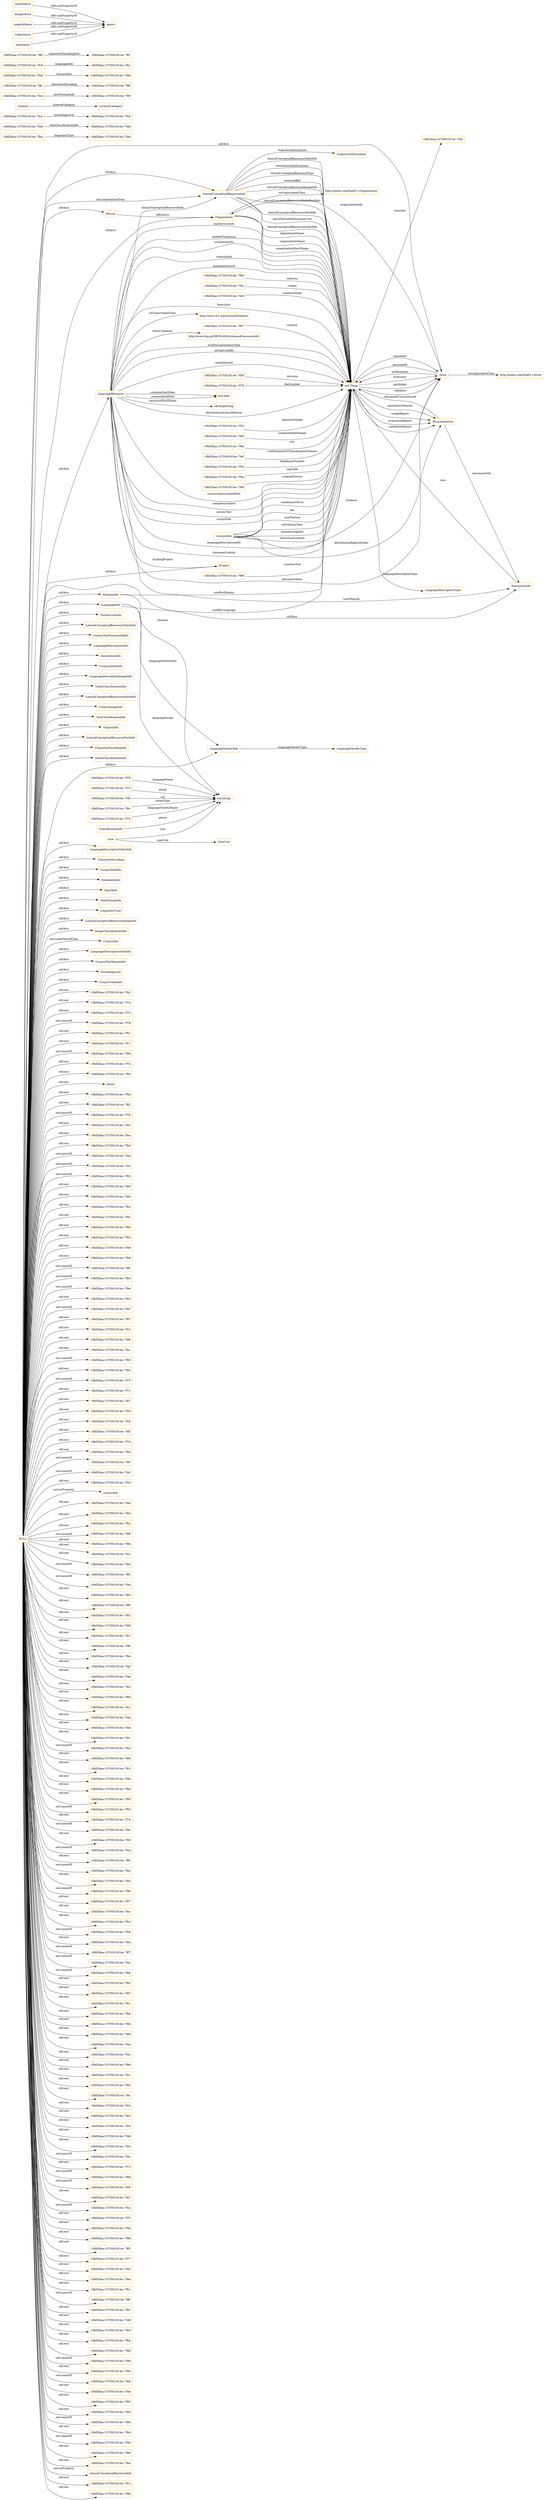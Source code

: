 digraph ar2dtool_diagram { 
rankdir=LR;
size="1501"
node [shape = rectangle, color="orange"]; ":Person" "-18bf28aa:1570501814e:-7f59" "-18bf28aa:1570501814e:-7fba" ":ToolServiceInfo" ":DocumentInfo" ":Actor" ":LexicalConceptualResourceVideoInfo" "-18bf28aa:1570501814e:-7f79" ":CorpusTextNumericalInfo" "-18bf28aa:1570501814e:-7f53" ":LanguageDescriptionInfo" "-18bf28aa:1570501814e:-7f94" "-18bf28aa:1570501814e:-7fa9" "-18bf28aa:1570501814e:-7fcb" "-18bf28aa:1570501814e:-7f70" ":AnnotationInfo" "http://xmlns.com/foaf/0.1/Actor" "-18bf28aa:1570501814e:-7f9a" ":License" ":CorpusAudioInfo" ":ClassificationInfo" "-18bf28aa:1570501814e:-7f9f" ":LanguageDescriptionImageInfo" "-18bf28aa:1570501814e:-7fa4" "-18bf28aa:1570501814e:-7fef" ":Project" ":VideoClassificationInfo" ":LanguageDescriptionType" ":LexicalConceptualResourceAudioInfo" ":CorpusImageInfo" ":TextClassificationInfo" "-18bf28aa:1570501814e:-7f56" ":OutputInfo" "-18bf28aa:1570501814e:-7f4a" "-18bf28aa:1570501814e:-7f69" "-18bf28aa:1570501814e:-7f76" ":LicenceInfo" ":LexicalConceptualResourceTextInfo" "-18bf28aa:1570501814e:-7f88" ":LanguageResource" ":Organization" ":CharacterEncodingInfo" "-18bf28aa:1570501814e:-7ffc" "-18bf28aa:1570501814e:-7fad" ":LexicalConceptualResourceInfo" "-18bf28aa:1570501814e:-7fdd" ":AudioClassificationInfo" "-18bf28aa:1570501814e:-7f7c" ":LanguageVarietyInfo" ":LanguageDescriptionVideoInfo" "-18bf28aa:1570501814e:-7fbc" ":CharacterEncoding" ":Size" ":Documentation" "-18bf28aa:1570501814e:-7fab" "-18bf28aa:1570501814e:-7f4f" "-18bf28aa:1570501814e:-7fc9" ":LanguageVarietyType" ":CorpusTextInfo" "http://xmlns.com/foaf/0.1/Organization" ":MetadataInfo" ":InputInfo" "-18bf28aa:1570501814e:-7ff1" ":DomainInfo" ":LicenseCategory" ":LanguageInfo" "-18bf28aa:1570501814e:-7f9d" "-18bf28aa:1570501814e:-7ff8" ":TextFormatInfo" "-18bf28aa:1570501814e:-7f5c" ":LingualityType" "-18bf28aa:1570501814e:-7fa6" ":LexicalConceptualResourceImageInfo" "-18bf28aa:1570501814e:-7fe9" ":ImageClassificationInfo" ":CorpusInfo" ":LanguageDescriptionTextInfo" ":CorpusTextNgramInfo" "http://www.w3.org/ns/dcat#Dataset" ":EncodingLevel" ":CorpusVideoInfo" "-18bf28aa:1570501814e:-7f97" "-18bf28aa:1570501814e:-7ff6" "-18bf28aa:1570501814e:-7fce" "-18bf28aa:1570501814e:-7f6c" ":SizeUnit" "-18bf28aa:1570501814e:-7fd0" ":LinguisticInformation" ; /*classes style*/
	":Organization" -> "http://xmlns.com/foaf/0.1/Organization" [ label = "owl:equivalentClass" ];
	":audioGenre" -> ":genre" [ label = "rdfs:subPropertyOf" ];
	":imageGenre" -> ":genre" [ label = "rdfs:subPropertyOf" ];
	":speechGenre" -> ":genre" [ label = "rdfs:subPropertyOf" ];
	":videoGenre" -> ":genre" [ label = "rdfs:subPropertyOf" ];
	":textGenre" -> ":genre" [ label = "rdfs:subPropertyOf" ];
	":LanguageResource" -> "http://www.ilsp.gr/META-XMLSchema#resourceInfo" [ label = "terms:replaces" ];
	":LanguageResource" -> "http://www.w3.org/ns/dcat#Dataset" [ label = "owl:equivalentClass" ];
	"NULL" -> "-18bf28aa:1570501814e:-7fa2" [ label = "rdf:rest" ];
	"NULL" -> "-18bf28aa:1570501814e:-7f7a" [ label = "rdf:rest" ];
	"NULL" -> "-18bf28aa:1570501814e:-7f72" [ label = "rdf:rest" ];
	"NULL" -> "-18bf28aa:1570501814e:-7f78" [ label = "owl:unionOf" ];
	"NULL" -> "-18bf28aa:1570501814e:-7f51" [ label = "rdf:rest" ];
	"NULL" -> "-18bf28aa:1570501814e:-7fc7" [ label = "rdf:rest" ];
	"NULL" -> ":DomainInfo" [ label = "rdf:first" ];
	"NULL" -> "-18bf28aa:1570501814e:-7f99" [ label = "owl:unionOf" ];
	"NULL" -> "-18bf28aa:1570501814e:-7f7e" [ label = "rdf:rest" ];
	"NULL" -> "-18bf28aa:1570501814e:-7fbf" [ label = "rdf:rest" ];
	"NULL" -> ":CorpusTextNumericalInfo" [ label = "rdf:first" ];
	"NULL" -> "rdf:nil" [ label = "rdf:rest" ];
	"NULL" -> "-18bf28aa:1570501814e:-7f5d" [ label = "rdf:rest" ];
	"NULL" -> "-18bf28aa:1570501814e:-7ff2" [ label = "rdf:rest" ];
	"NULL" -> "-18bf28aa:1570501814e:-7f7b" [ label = "owl:unionOf" ];
	"NULL" -> "-18bf28aa:1570501814e:-7fd1" [ label = "rdf:rest" ];
	"NULL" -> "-18bf28aa:1570501814e:-7fea" [ label = "rdf:rest" ];
	"NULL" -> "-18bf28aa:1570501814e:-7fb0" [ label = "rdf:rest" ];
	"NULL" -> "-18bf28aa:1570501814e:-7faa" [ label = "owl:unionOf" ];
	"NULL" -> "-18bf28aa:1570501814e:-7fcf" [ label = "owl:unionOf" ];
	"NULL" -> ":CorpusImageInfo" [ label = "rdf:first" ];
	"NULL" -> "-18bf28aa:1570501814e:-7f52" [ label = "owl:unionOf" ];
	"NULL" -> "-18bf28aa:1570501814e:-7f80" [ label = "rdf:rest" ];
	"NULL" -> ":LexicalConceptualResourceVideoInfo" [ label = "rdf:first" ];
	"NULL" -> "-18bf28aa:1570501814e:-7fd5" [ label = "rdf:rest" ];
	"NULL" -> "-18bf28aa:1570501814e:-7fb4" [ label = "rdf:rest" ];
	"NULL" -> "-18bf28aa:1570501814e:-7f8c" [ label = "rdf:rest" ];
	"NULL" -> "-18bf28aa:1570501814e:-7f84" [ label = "rdf:rest" ];
	"NULL" -> ":Organization" [ label = "rdf:first" ];
	"NULL" -> "-18bf28aa:1570501814e:-7f63" [ label = "rdf:rest" ];
	"NULL" -> "-18bf28aa:1570501814e:-7fd9" [ label = "rdf:rest" ];
	"NULL" -> "-18bf28aa:1570501814e:-7fb8" [ label = "rdf:rest" ];
	"NULL" -> "-18bf28aa:1570501814e:-7ff0" [ label = "owl:unionOf" ];
	"NULL" -> "-18bf28aa:1570501814e:-7fb9" [ label = "owl:unionOf" ];
	"NULL" -> "-18bf28aa:1570501814e:-7f9e" [ label = "owl:unionOf" ];
	"NULL" -> ":LanguageVarietyInfo" [ label = "rdf:first" ];
	"NULL" -> "-18bf28aa:1570501814e:-7fe3" [ label = "rdf:rest" ];
	"NULL" -> "-18bf28aa:1570501814e:-7f87" [ label = "owl:unionOf" ];
	"NULL" -> "-18bf28aa:1570501814e:-7f67" [ label = "rdf:rest" ];
	"NULL" -> ":LexicalConceptualResourceImageInfo" [ label = "rdf:first" ];
	"NULL" -> "-18bf28aa:1570501814e:-7fc2" [ label = "rdf:rest" ];
	"NULL" -> "-18bf28aa:1570501814e:-7fdb" [ label = "rdf:rest" ];
	"NULL" -> "-18bf28aa:1570501814e:-7fa1" [ label = "rdf:rest" ];
	"NULL" -> ":CharacterEncodingInfo" [ label = "rdf:first" ];
	"NULL" -> "-18bf28aa:1570501814e:-7f93" [ label = "owl:unionOf" ];
	"NULL" -> "-18bf28aa:1570501814e:-7f92" [ label = "rdf:rest" ];
	"NULL" -> "-18bf28aa:1570501814e:-7f75" [ label = "owl:unionOf" ];
	"NULL" -> "-18bf28aa:1570501814e:-7f71" [ label = "rdf:rest" ];
	"NULL" -> "-18bf28aa:1570501814e:-7fe7" [ label = "rdf:rest" ];
	"NULL" -> "-18bf28aa:1570501814e:-7f50" [ label = "rdf:rest" ];
	"NULL" -> "-18bf28aa:1570501814e:-7fc6" [ label = "rdf:rest" ];
	"NULL" -> "-18bf28aa:1570501814e:-7fdf" [ label = "rdf:rest" ];
	"NULL" -> "-18bf28aa:1570501814e:-7f7d" [ label = "rdf:rest" ];
	"NULL" -> "-18bf28aa:1570501814e:-7fbe" [ label = "rdf:rest" ];
	"NULL" -> "-18bf28aa:1570501814e:-7f6f" [ label = "owl:unionOf" ];
	"NULL" -> ":ToolServiceInfo" [ label = "rdf:first" ];
	"NULL" -> "-18bf28aa:1570501814e:-7fa5" [ label = "owl:unionOf" ];
	"NULL" -> ":EncodingLevel" [ label = "rdf:first" ];
	"NULL" -> "-18bf28aa:1570501814e:-7f54" [ label = "rdf:rest" ];
	"NULL" -> ":corpusInfo" [ label = "owl:onProperty" ];
	"NULL" -> "-18bf28aa:1570501814e:-7fd4" [ label = "rdf:rest" ];
	"NULL" -> "-18bf28aa:1570501814e:-7fed" [ label = "rdf:rest" ];
	"NULL" -> "-18bf28aa:1570501814e:-7fb3" [ label = "rdf:rest" ];
	"NULL" -> "-18bf28aa:1570501814e:-7fa8" [ label = "owl:unionOf" ];
	"NULL" -> "-18bf28aa:1570501814e:-7f8b" [ label = "rdf:rest" ];
	"NULL" -> "-18bf28aa:1570501814e:-7fcc" [ label = "rdf:rest" ];
	"NULL" -> ":Actor" [ label = "rdf:first" ];
	"NULL" -> "-18bf28aa:1570501814e:-7f6a" [ label = "rdf:rest" ];
	"NULL" -> "-18bf28aa:1570501814e:-7ff5" [ label = "owl:unionOf" ];
	"NULL" -> "-18bf28aa:1570501814e:-7f4e" [ label = "owl:unionOf" ];
	"NULL" -> ":VideoClassificationInfo" [ label = "rdf:first" ];
	"NULL" -> "-18bf28aa:1570501814e:-7f83" [ label = "rdf:rest" ];
	"NULL" -> "-18bf28aa:1570501814e:-7ff9" [ label = "rdf:rest" ];
	"NULL" -> ":Person" [ label = "rdf:first" ];
	"NULL" -> ":CorpusAudioInfo" [ label = "rdf:first" ];
	"NULL" -> "-18bf28aa:1570501814e:-7f62" [ label = "rdf:rest" ];
	"NULL" -> "-18bf28aa:1570501814e:-7fd8" [ label = "rdf:rest" ];
	"NULL" -> ":CharacterEncoding" [ label = "rdf:first" ];
	"NULL" -> "-18bf28aa:1570501814e:-7fb7" [ label = "rdf:rest" ];
	"NULL" -> ":AudioClassificationInfo" [ label = "rdf:first" ];
	"NULL" -> "-18bf28aa:1570501814e:-7f8f" [ label = "rdf:rest" ];
	"NULL" -> "-18bf28aa:1570501814e:-7f6e" [ label = "rdf:rest" ];
	"NULL" -> "-18bf28aa:1570501814e:-7faf" [ label = "rdf:rest" ];
	"NULL" -> "-18bf28aa:1570501814e:-7f4d" [ label = "rdf:rest" ];
	"NULL" -> "-18bf28aa:1570501814e:-7fe2" [ label = "rdf:rest" ];
	"NULL" -> "-18bf28aa:1570501814e:-7f66" [ label = "rdf:rest" ];
	"NULL" -> ":TextClassificationInfo" [ label = "rdf:first" ];
	"NULL" -> "-18bf28aa:1570501814e:-7fc1" [ label = "rdf:rest" ];
	"NULL" -> "-18bf28aa:1570501814e:-7fda" [ label = "rdf:rest" ];
	"NULL" -> "-18bf28aa:1570501814e:-7fa0" [ label = "rdf:rest" ];
	"NULL" -> "-18bf28aa:1570501814e:-7f91" [ label = "rdf:rest" ];
	"NULL" -> "-18bf28aa:1570501814e:-7fa3" [ label = "owl:unionOf" ];
	"NULL" -> ":DocumentInfo" [ label = "rdf:first" ];
	"NULL" -> "-18bf28aa:1570501814e:-7fe6" [ label = "rdf:rest" ];
	"NULL" -> ":LexicalConceptualResourceTextInfo" [ label = "rdf:first" ];
	"NULL" -> "-18bf28aa:1570501814e:-7fc5" [ label = "rdf:rest" ];
	"NULL" -> "-18bf28aa:1570501814e:-7fde" [ label = "rdf:rest" ];
	"NULL" -> ":CorpusInfo" [ label = "owl:someValuesFrom" ];
	"NULL" -> "-18bf28aa:1570501814e:-7fbd" [ label = "rdf:rest" ];
	"NULL" -> "-18bf28aa:1570501814e:-7f95" [ label = "rdf:rest" ];
	"NULL" -> "-18bf28aa:1570501814e:-7f55" [ label = "owl:unionOf" ];
	"NULL" -> "-18bf28aa:1570501814e:-7f74" [ label = "rdf:rest" ];
	"NULL" -> ":CorpusTextNgramInfo" [ label = "rdf:first" ];
	"NULL" -> "-18bf28aa:1570501814e:-7fdc" [ label = "owl:unionOf" ];
	"NULL" -> "-18bf28aa:1570501814e:-7f5f" [ label = "rdf:rest" ];
	"NULL" -> "-18bf28aa:1570501814e:-7fcd" [ label = "owl:unionOf" ];
	"NULL" -> "-18bf28aa:1570501814e:-7ff4" [ label = "rdf:rest" ];
	"NULL" -> "-18bf28aa:1570501814e:-7fee" [ label = "owl:unionOf" ];
	"NULL" -> "-18bf28aa:1570501814e:-7fd3" [ label = "rdf:rest" ];
	"NULL" -> "-18bf28aa:1570501814e:-7f96" [ label = "owl:unionOf" ];
	"NULL" -> "-18bf28aa:1570501814e:-7f57" [ label = "rdf:rest" ];
	"NULL" -> "-18bf28aa:1570501814e:-7fec" [ label = "rdf:rest" ];
	"NULL" -> "-18bf28aa:1570501814e:-7fb2" [ label = "rdf:rest" ];
	"NULL" -> "-18bf28aa:1570501814e:-7f58" [ label = "owl:unionOf" ];
	"NULL" -> "-18bf28aa:1570501814e:-7f8a" [ label = "rdf:rest" ];
	"NULL" -> "-18bf28aa:1570501814e:-7ff7" [ label = "owl:unionOf" ];
	"NULL" -> "-18bf28aa:1570501814e:-7fac" [ label = "owl:unionOf" ];
	"NULL" -> "-18bf28aa:1570501814e:-7fbb" [ label = "owl:unionOf" ];
	"NULL" -> "-18bf28aa:1570501814e:-7f82" [ label = "rdf:rest" ];
	"NULL" -> "-18bf28aa:1570501814e:-7fd7" [ label = "rdf:rest" ];
	"NULL" -> "-18bf28aa:1570501814e:-7f61" [ label = "rdf:rest" ];
	"NULL" -> "-18bf28aa:1570501814e:-7fb6" [ label = "rdf:rest" ];
	"NULL" -> "-18bf28aa:1570501814e:-7f8e" [ label = "rdf:rest" ];
	"NULL" -> "-18bf28aa:1570501814e:-7f6d" [ label = "rdf:rest" ];
	"NULL" -> "-18bf28aa:1570501814e:-7fae" [ label = "rdf:rest" ];
	"NULL" -> ":CorpusTextInfo" [ label = "rdf:first" ];
	"NULL" -> ":LanguageDescriptionInfo" [ label = "rdf:first" ];
	"NULL" -> "-18bf28aa:1570501814e:-7f4c" [ label = "rdf:rest" ];
	"NULL" -> "-18bf28aa:1570501814e:-7f86" [ label = "rdf:rest" ];
	"NULL" -> ":AnnotationInfo" [ label = "rdf:first" ];
	"NULL" -> "-18bf28aa:1570501814e:-7fe1" [ label = "rdf:rest" ];
	"NULL" -> ":LexicalConceptualResourceInfo" [ label = "owl:someValuesFrom" ];
	"NULL" -> "-18bf28aa:1570501814e:-7f65" [ label = "rdf:rest" ];
	"NULL" -> "-18bf28aa:1570501814e:-7ffa" [ label = "rdf:rest" ];
	"NULL" -> ":TextFormatInfo" [ label = "rdf:first" ];
	"NULL" -> "-18bf28aa:1570501814e:-7fc0" [ label = "rdf:rest" ];
	"NULL" -> ":Project" [ label = "rdf:first" ];
	"NULL" -> ":MetadataInfo" [ label = "rdf:first" ];
	"NULL" -> "-18bf28aa:1570501814e:-7fe5" [ label = "rdf:rest" ];
	"NULL" -> ":LanguageInfo" [ label = "rdf:first" ];
	"NULL" -> ":LexicalConceptualResourceAudioInfo" [ label = "rdf:first" ];
	"NULL" -> "-18bf28aa:1570501814e:-7fc4" [ label = "rdf:rest" ];
	"NULL" -> "-18bf28aa:1570501814e:-7f48" [ label = "rdf:rest" ];
	"NULL" -> "-18bf28aa:1570501814e:-7f5a" [ label = "rdf:rest" ];
	"NULL" -> "-18bf28aa:1570501814e:-7f9c" [ label = "owl:unionOf" ];
	"NULL" -> "-18bf28aa:1570501814e:-7f73" [ label = "rdf:rest" ];
	"NULL" -> "-18bf28aa:1570501814e:-7f68" [ label = "owl:unionOf" ];
	"NULL" -> "-18bf28aa:1570501814e:-7fc8" [ label = "owl:unionOf" ];
	"NULL" -> ":OutputInfo" [ label = "rdf:first" ];
	"NULL" -> "-18bf28aa:1570501814e:-7fa7" [ label = "rdf:rest" ];
	"NULL" -> "-18bf28aa:1570501814e:-7fca" [ label = "owl:unionOf" ];
	"NULL" -> "-18bf28aa:1570501814e:-7f7f" [ label = "rdf:rest" ];
	"NULL" -> "-18bf28aa:1570501814e:-7f5e" [ label = "rdf:rest" ];
	"NULL" -> "-18bf28aa:1570501814e:-7f98" [ label = "rdf:rest" ];
	"NULL" -> ":CorpusVideoInfo" [ label = "rdf:first" ];
	"NULL" -> "-18bf28aa:1570501814e:-7ff3" [ label = "rdf:rest" ];
	"NULL" -> "-18bf28aa:1570501814e:-7f77" [ label = "rdf:rest" ];
	"NULL" -> "-18bf28aa:1570501814e:-7fd2" [ label = "rdf:rest" ];
	"NULL" -> "-18bf28aa:1570501814e:-7feb" [ label = "rdf:rest" ];
	"NULL" -> "-18bf28aa:1570501814e:-7fb1" [ label = "rdf:rest" ];
	"NULL" -> "-18bf28aa:1570501814e:-7ffb" [ label = "owl:unionOf" ];
	"NULL" -> ":LanguageDescriptionTextInfo" [ label = "rdf:first" ];
	"NULL" -> "-18bf28aa:1570501814e:-7f81" [ label = "rdf:rest" ];
	"NULL" -> ":LanguageResource" [ label = "rdf:first" ];
	"NULL" -> "-18bf28aa:1570501814e:-7fd6" [ label = "rdf:rest" ];
	"NULL" -> "-18bf28aa:1570501814e:-7f60" [ label = "rdf:rest" ];
	"NULL" -> "-18bf28aa:1570501814e:-7fb5" [ label = "rdf:rest" ];
	"NULL" -> "-18bf28aa:1570501814e:-7f8d" [ label = "rdf:rest" ];
	"NULL" -> "-18bf28aa:1570501814e:-7f49" [ label = "owl:unionOf" ];
	"NULL" -> "-18bf28aa:1570501814e:-7f90" [ label = "rdf:rest" ];
	"NULL" -> ":LexicalConceptualResourceInfo" [ label = "rdf:first" ];
	"NULL" -> "-18bf28aa:1570501814e:-7fe8" [ label = "owl:unionOf" ];
	"NULL" -> "-18bf28aa:1570501814e:-7f4b" [ label = "rdf:rest" ];
	"NULL" -> "-18bf28aa:1570501814e:-7f85" [ label = "rdf:rest" ];
	"NULL" -> ":LanguageDescriptionVideoInfo" [ label = "rdf:first" ];
	"NULL" -> ":ImageClassificationInfo" [ label = "rdf:first" ];
	"NULL" -> "-18bf28aa:1570501814e:-7fe0" [ label = "rdf:rest" ];
	"NULL" -> "-18bf28aa:1570501814e:-7f6b" [ label = "owl:unionOf" ];
	"NULL" -> "-18bf28aa:1570501814e:-7f64" [ label = "rdf:rest" ];
	"NULL" -> ":InputInfo" [ label = "rdf:first" ];
	"NULL" -> ":LingualityType" [ label = "rdf:first" ];
	"NULL" -> "-18bf28aa:1570501814e:-7f5b" [ label = "owl:unionOf" ];
	"NULL" -> "-18bf28aa:1570501814e:-7f89" [ label = "rdf:rest" ];
	"NULL" -> "-18bf28aa:1570501814e:-7fe4" [ label = "rdf:rest" ];
	"NULL" -> ":lexicalConceptualResourceInfo" [ label = "owl:onProperty" ];
	"NULL" -> "-18bf28aa:1570501814e:-7fc3" [ label = "rdf:rest" ];
	"NULL" -> ":LanguageDescriptionImageInfo" [ label = "rdf:first" ];
	"NULL" -> "-18bf28aa:1570501814e:-7f9b" [ label = "rdf:rest" ];
	":Actor" -> "http://xmlns.com/foaf/0.1/Actor" [ label = "owl:equivalentClass" ];
	"-18bf28aa:1570501814e:-7f69" -> "owl:Thing" [ label = ":originalSource" ];
	":LanguageResource" -> ":DocumentInfo" [ label = ":userManual" ];
	"owl:Thing" -> ":Documentation" [ label = ":annotationManual" ];
	":LanguageResource" -> "owl:Thing" [ label = ":validationInfo" ];
	":LanguageResource" -> "owl:Thing" [ label = ":relationInfo" ];
	":LanguageResource" -> "xsd:date" [ label = ":creationStartDate" ];
	"owl:Thing" -> ":Actor" [ label = ":evaluator" ];
	":LanguageResource" -> "owl:Thing" [ label = ":metadataSource" ];
	"-18bf28aa:1570501814e:-7ffc" -> "-18bf28aa:1570501814e:-7ff8" [ label = ":characterEncoding" ];
	":Organization" -> "owl:Thing" [ label = ":departmentName" ];
	":Actor" -> ":Organization" [ label = ":organizationInfo" ];
	"owl:Thing" -> ":LanguageDescriptionType" [ label = ":languageDescriptionType" ];
	":LexicalConceptualResourceInfo" -> "owl:Thing" [ label = ":extraTextualInformationUnit" ];
	":LanguageResource" -> "owl:Thing" [ label = "base:islrn" ];
	":LanguageResource" -> "owl:Thing" [ label = ":toolDocumentationType" ];
	":Size" -> ":SizeUnit" [ label = ":sizeUnit" ];
	":License" -> ":LicenseCategory" [ label = ":licenseCategory" ];
	"owl:Thing" -> ":Actor" [ label = ":iprHolder" ];
	"-18bf28aa:1570501814e:-7f76" -> "xsd:string" [ label = ":languageName" ];
	"-18bf28aa:1570501814e:-7fc9" -> "-18bf28aa:1570501814e:-7fbc" [ label = ":languageInfo" ];
	"-18bf28aa:1570501814e:-7f94" -> "owl:Thing" [ label = ":creationModeDetails" ];
	":LanguageResource" -> "rdf:langString" [ label = ":resourceShortName" ];
	":LanguageResource" -> "owl:Thing" [ label = ":actualUseInfo" ];
	"-18bf28aa:1570501814e:-7fa9" -> "-18bf28aa:1570501814e:-7fa6" [ label = ":textClassificationInfo" ];
	"owl:Thing" -> ":Actor" [ label = ":annotator" ];
	"-18bf28aa:1570501814e:-7fdd" -> "-18bf28aa:1570501814e:-7fd0" [ label = ":domainInfo" ];
	":LexicalConceptualResourceInfo" -> "owl:Thing" [ label = ":lexicalConceptualResourceAudioInfo" ];
	":LexicalConceptualResourceInfo" -> "owl:Thing" [ label = ":lexicalConceptualResourceVideoInfo" ];
	":LanguageResource" -> "xsd:date" [ label = ":creationEndDate" ];
	":Actor" -> "owl:Thing" [ label = ":personInfo" ];
	":Actor" -> "owl:Thing" [ label = ":publications" ];
	"-18bf28aa:1570501814e:-7fa4" -> "-18bf28aa:1570501814e:-7f9f" [ label = ":textFormatInfo" ];
	"owl:Thing" -> ":Documentation" [ label = ":usageReport" ];
	":LanguageResource" -> "owl:Thing" [ label = ":metaShareId" ];
	":LanguageResource" -> "owl:Thing" [ label = ":distributionAccessMedium" ];
	":LanguageResource" -> "owl:Thing" [ label = ":resourceAssociatedWith" ];
	":LanguageInfo" -> ":LanguageVarietyInfo" [ label = ":languageVarietyInfo" ];
	":LicenceInfo" -> ":Actor" [ label = ":licensor" ];
	":LanguageResource" -> "owl:Thing" [ label = ":samplesLocation" ];
	"-18bf28aa:1570501814e:-7f9d" -> "owl:Thing" [ label = ":address" ];
	"-18bf28aa:1570501814e:-7ff6" -> "-18bf28aa:1570501814e:-7ff1" [ label = ":characterEncodingInfo" ];
	"-18bf28aa:1570501814e:-7f4a" -> "owl:Thing" [ label = ":zipCode" ];
	":Size" -> "xsd:string" [ label = ":size" ];
	":LexicalConceptualResourceInfo" -> "owl:Thing" [ label = ":extratextualInformation" ];
	"-18bf28aa:1570501814e:-7f9a" -> "owl:Thing" [ label = ":city" ];
	":LanguageResource" -> "owl:Thing" [ label = ":accessTool" ];
	":LicenceInfo" -> "owl:Thing" [ label = ":conditionsOfUse" ];
	":LicenceInfo" -> "owl:Thing" [ label = ":fee" ];
	":LexicalConceptualResourceInfo" -> "owl:Thing" [ label = ":lexicalConceptualResourceType" ];
	":Organization" -> "owl:Thing" [ label = ":organizationName" ];
	":LanguageResource" -> ":Documentation" [ label = ":documentation" ];
	":LicenceInfo" -> "owl:Thing" [ label = ":userNature" ];
	":LicenceInfo" -> ":Actor" [ label = ":distributionRightsHolder" ];
	":LexicalConceptualResourceInfo" -> "owl:Thing" [ label = ":externalRef" ];
	":LanguageResource" -> "owl:Thing" [ label = ":corpusInfo" ];
	"-18bf28aa:1570501814e:-7f7c" -> "xsd:string" [ label = ":email" ];
	":LanguageResource" -> "owl:Thing" [ label = ":languageDescriptionInfo" ];
	"-18bf28aa:1570501814e:-7f53" -> "owl:Thing" [ label = ":theoreticModel" ];
	":LicenceInfo" -> "owl:Thing" [ label = ":attributionText" ];
	":Documentation" -> ":DocumentInfo" [ label = ":documentInfo" ];
	"-18bf28aa:1570501814e:-7fba" -> "-18bf28aa:1570501814e:-7fad" [ label = ":lingualityType" ];
	"-18bf28aa:1570501814e:-7f79" -> "owl:Thing" [ label = ":faxNumber" ];
	"-18bf28aa:1570501814e:-7fef" -> "owl:Thing" [ label = ":conformanceToClassificationScheme" ];
	":Documentation" -> "owl:Thing" [ label = ":documentUnstructured" ];
	"-18bf28aa:1570501814e:-7fce" -> "-18bf28aa:1570501814e:-7fcb" [ label = ":encodingLevel" ];
	":LanguageResource" -> ":LexicalConceptualResourceInfo" [ label = ":lexicalConceptualResourceInfo" ];
	"owl:Thing" -> ":Actor" [ label = ":validator" ];
	"-18bf28aa:1570501814e:-7fe9" -> "owl:Thing" [ label = ":creationMode" ];
	"owl:Thing" -> "-18bf28aa:1570501814e:-7fab" [ label = ":recorder" ];
	":ClassificationInfo" -> "xsd:string" [ label = ":genre" ];
	"-18bf28aa:1570501814e:-7f5c" -> "owl:Thing" [ label = ":region" ];
	"-18bf28aa:1570501814e:-7f97" -> "owl:Thing" [ label = ":country" ];
	":LexicalConceptualResourceInfo" -> "owl:Thing" [ label = ":lexicalConceptualResourceImageInfo" ];
	"-18bf28aa:1570501814e:-7f70" -> "xsd:string" [ label = ":languageVarietyName" ];
	":Person" -> ":Organization" [ label = ":affiliation" ];
	"owl:Thing" -> ":Documentation" [ label = ":evaluationReport" ];
	"owl:Thing" -> ":Documentation" [ label = ":validationReport" ];
	":LexicalConceptualResourceInfo" -> "owl:Thing" [ label = ":lexicalConceptualResourceMediaPartInfo" ];
	"-18bf28aa:1570501814e:-7f6c" -> "xsd:string" [ label = ":mimeType" ];
	":LicenceInfo" -> "owl:Thing" [ label = ":membershipInfo" ];
	":DomainInfo" -> "xsd:string" [ label = ":domain" ];
	":LanguageVarietyInfo" -> ":LanguageVarietyType" [ label = ":languageVarietyType" ];
	"-18bf28aa:1570501814e:-7f59" -> "owl:Thing" [ label = ":revision" ];
	":LanguageResource" -> "owl:Thing" [ label = ":foreseenUseInfo" ];
	":LanguageResource" -> "owl:Thing" [ label = ":toolServiceInfo" ];
	":LanguageResource" -> "owl:Thing" [ label = ":updateFrequency" ];
	"-18bf28aa:1570501814e:-7f88" -> "owl:Thing" [ label = ":creationTool" ];
	":LanguageInfo" -> "xsd:string" [ label = ":languageScript" ];
	":LexicalConceptualResourceInfo" -> ":LinguisticInformation" [ label = ":linguisticInformation" ];
	":LicenceInfo" -> "owl:Thing" [ label = ":executionLocation" ];
	"-18bf28aa:1570501814e:-7f4f" -> "xsd:string" [ label = ":url" ];
	":LexicalConceptualResourceInfo" -> "owl:Thing" [ label = ":lexicalConceptualResourceTextInfo" ];
	":LanguageInfo" -> "owl:Thing" [ label = ":sizePerLanguage" ];
	":LanguageResource" -> ":Project" [ label = ":fundingProject" ];
	"-18bf28aa:1570501814e:-7f56" -> "owl:Thing" [ label = ":telephoneNumber" ];
	":DocumentInfo" -> "owl:Thing" [ label = ":issn" ];
	":Organization" -> "owl:Thing" [ label = ":organizationShortName" ];
	":DomainInfo" -> "owl:Thing" [ label = ":sizePerDomain" ];

}
